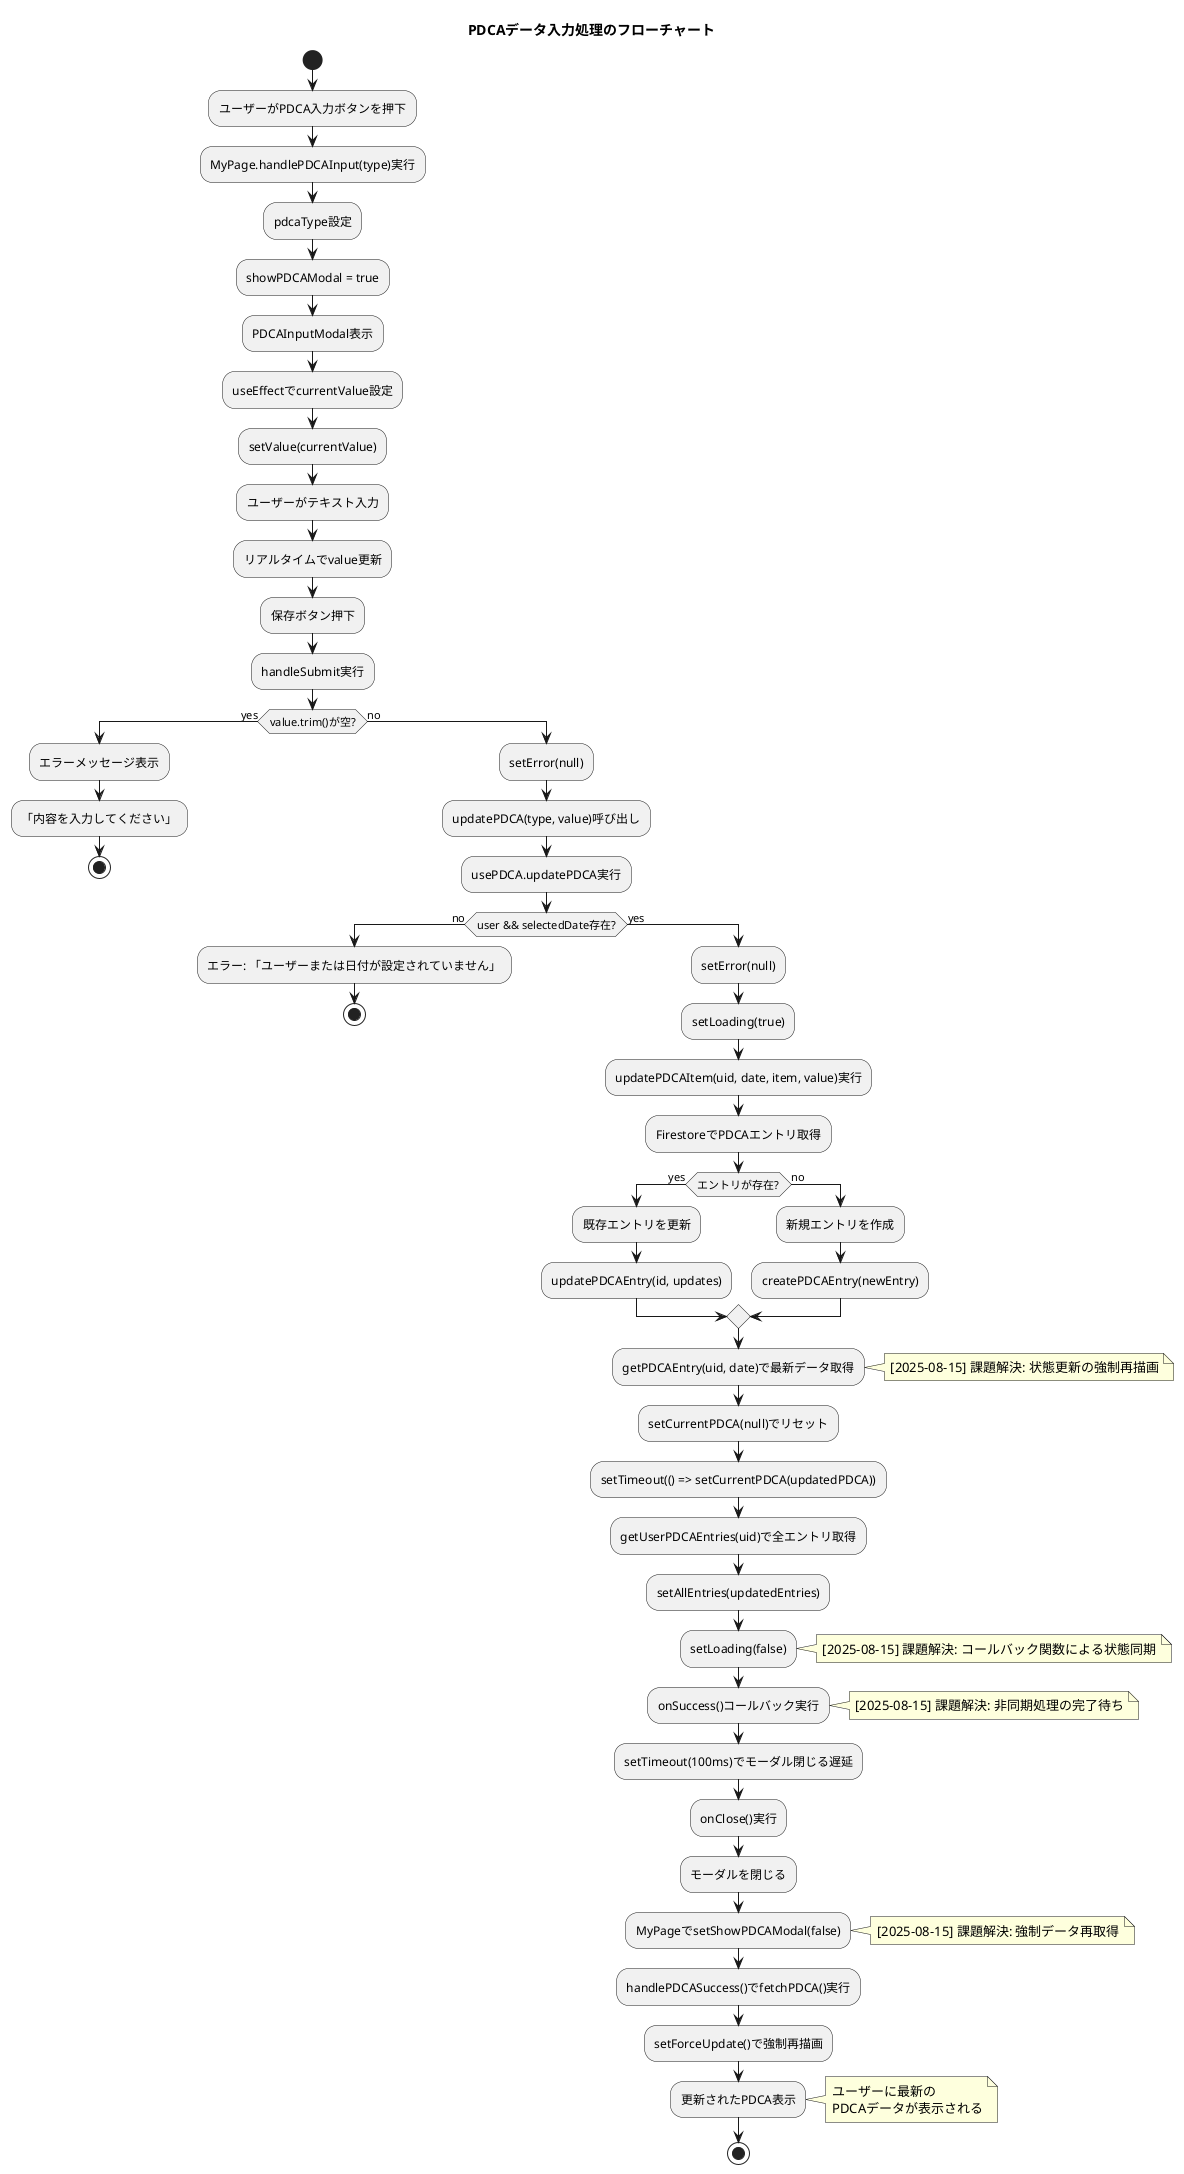 @startuml
title PDCAデータ入力処理のフローチャート

start

:ユーザーがPDCA入力ボタンを押下;

:MyPage.handlePDCAInput(type)実行;

:pdcaType設定;
:showPDCAModal = true;

:PDCAInputModal表示;

:useEffectでcurrentValue設定;
:setValue(currentValue);

:ユーザーがテキスト入力;

:リアルタイムでvalue更新;

:保存ボタン押下;

:handleSubmit実行;

if (value.trim()が空?) then (yes)
  :エラーメッセージ表示;
  :「内容を入力してください」;
  stop
else (no)
  :setError(null);
  :updatePDCA(type, value)呼び出し;
  
  :usePDCA.updatePDCA実行;
  
  if (user && selectedDate存在?) then (no)
    :エラー: 「ユーザーまたは日付が設定されていません」;
    stop
  else (yes)
    :setError(null);
    :setLoading(true);
    
    :updatePDCAItem(uid, date, item, value)実行;
    
    :FirestoreでPDCAエントリ取得;
    
    if (エントリが存在?) then (yes)
      :既存エントリを更新;
      :updatePDCAEntry(id, updates);
    else (no)
      :新規エントリを作成;
      :createPDCAEntry(newEntry);
    endif
    
    :getPDCAEntry(uid, date)で最新データ取得;
    
    note right: [2025-08-15] 課題解決: 状態更新の強制再描画
    :setCurrentPDCA(null)でリセット;
    :setTimeout(() => setCurrentPDCA(updatedPDCA));
    
    :getUserPDCAEntries(uid)で全エントリ取得;
    :setAllEntries(updatedEntries);
    
    :setLoading(false);
    
    note right: [2025-08-15] 課題解決: コールバック関数による状態同期
    :onSuccess()コールバック実行;
    
    note right: [2025-08-15] 課題解決: 非同期処理の完了待ち
    :setTimeout(100ms)でモーダル閉じる遅延;
    
    :onClose()実行;
    :モーダルを閉じる;
    
    :MyPageでsetShowPDCAModal(false);
    
    note right: [2025-08-15] 課題解決: 強制データ再取得
    :handlePDCASuccess()でfetchPDCA()実行;
    :setForceUpdate()で強制再描画;
    
    :更新されたPDCA表示;
    
    note right: ユーザーに最新の\nPDCAデータが表示される
    
    stop
  
  endif
endif

/'**修正履歴 (2025-08-15)**

**課題**: PDCAデータ入力後、モーダルを閉じても表示が更新されない

**原因分析**:
1. Reactの状態更新が再描画をトリガーしていない
2. 非同期処理の完了前にモーダルが閉じられる
3. コンポーネント間の状態同期が不完全

**解決策**:
1. **強制再描画**: setCurrentPDCA(null) → setTimeout → setCurrentPDCA(updatedPDCA)
2. **コールバック関数**: onSuccessプロパティで親コンポーネントに通知
3. **非同期処理待ち**: setTimeoutでモーダル閉じるタイミングを調整
4. **データ再取得**: handlePDCASuccessでfetchPDCA()を実行
5. **デバッグログ**: 各段階でコンソールログを追加

**修正ファイル**:
- src/hooks/usePDCA.ts: 状態更新ロジック改善
- src/components/PDCAInputModal.tsx: コールバック機能追加
- src/app/mypage/page.tsx: 強制更新機能追加
'/

@enduml
